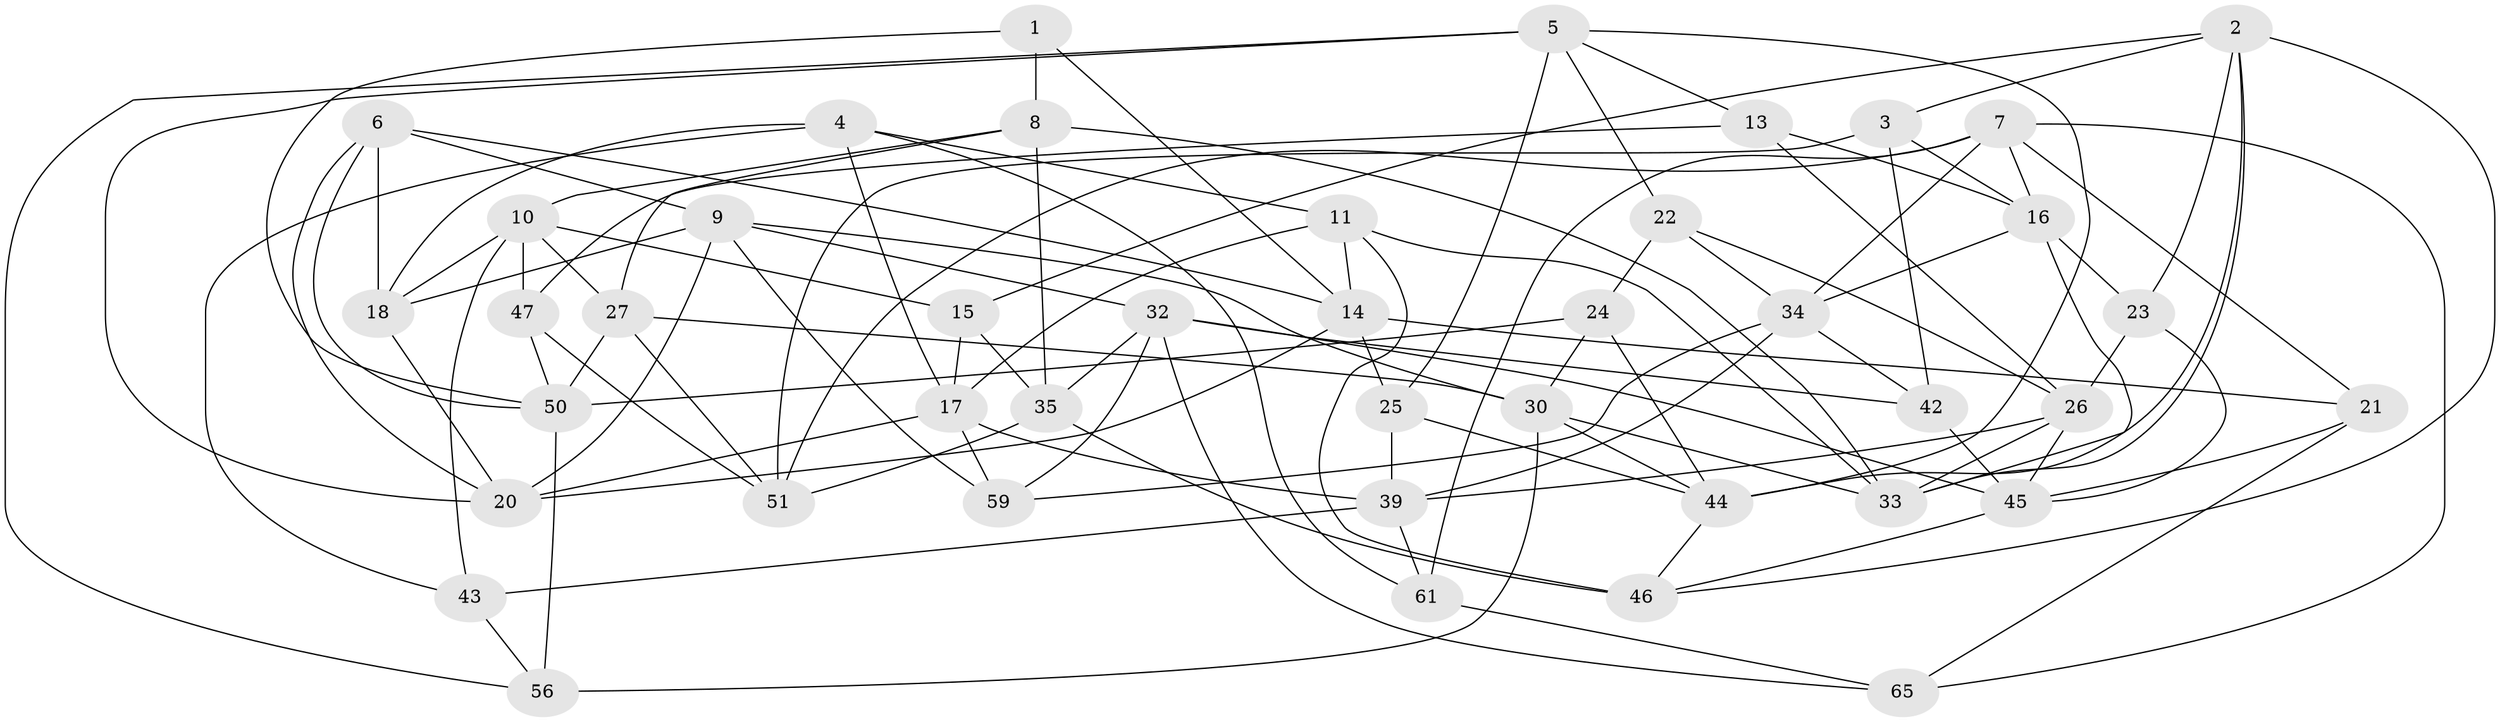 // Generated by graph-tools (version 1.1) at 2025/52/02/27/25 19:52:29]
// undirected, 43 vertices, 108 edges
graph export_dot {
graph [start="1"]
  node [color=gray90,style=filled];
  1;
  2 [super="+49"];
  3;
  4 [super="+37"];
  5 [super="+29"];
  6 [super="+36"];
  7 [super="+58"];
  8 [super="+12"];
  9 [super="+19"];
  10 [super="+69"];
  11 [super="+28"];
  13;
  14 [super="+63"];
  15;
  16 [super="+31"];
  17 [super="+38"];
  18 [super="+60"];
  20 [super="+57"];
  21;
  22;
  23;
  24;
  25;
  26 [super="+48"];
  27 [super="+62"];
  30 [super="+41"];
  32 [super="+55"];
  33 [super="+68"];
  34 [super="+53"];
  35 [super="+70"];
  39 [super="+40"];
  42;
  43;
  44 [super="+66"];
  45 [super="+52"];
  46 [super="+67"];
  47;
  50 [super="+54"];
  51 [super="+64"];
  56;
  59;
  61;
  65;
  1 -- 50;
  1 -- 14;
  1 -- 8 [weight=2];
  2 -- 15;
  2 -- 3;
  2 -- 44;
  2 -- 23;
  2 -- 33;
  2 -- 46;
  3 -- 51;
  3 -- 42;
  3 -- 16;
  4 -- 11 [weight=2];
  4 -- 43;
  4 -- 61;
  4 -- 18;
  4 -- 17;
  5 -- 22;
  5 -- 56;
  5 -- 20;
  5 -- 25;
  5 -- 13;
  5 -- 44;
  6 -- 20;
  6 -- 9;
  6 -- 18 [weight=2];
  6 -- 14;
  6 -- 50;
  7 -- 34;
  7 -- 65;
  7 -- 51;
  7 -- 16;
  7 -- 61;
  7 -- 21;
  8 -- 35;
  8 -- 27;
  8 -- 10;
  8 -- 33;
  9 -- 18;
  9 -- 59;
  9 -- 20;
  9 -- 30;
  9 -- 32;
  10 -- 47;
  10 -- 15;
  10 -- 43;
  10 -- 27;
  10 -- 18;
  11 -- 17;
  11 -- 46;
  11 -- 14;
  11 -- 33;
  13 -- 47;
  13 -- 16;
  13 -- 26;
  14 -- 21;
  14 -- 20;
  14 -- 25;
  15 -- 35;
  15 -- 17;
  16 -- 33;
  16 -- 23;
  16 -- 34;
  17 -- 39;
  17 -- 20;
  17 -- 59;
  18 -- 20;
  21 -- 45;
  21 -- 65;
  22 -- 34;
  22 -- 24;
  22 -- 26;
  23 -- 26;
  23 -- 45;
  24 -- 50;
  24 -- 44;
  24 -- 30;
  25 -- 39;
  25 -- 44;
  26 -- 33;
  26 -- 45;
  26 -- 39;
  27 -- 51 [weight=2];
  27 -- 30;
  27 -- 50;
  30 -- 56;
  30 -- 44;
  30 -- 33;
  32 -- 65;
  32 -- 35;
  32 -- 45;
  32 -- 42;
  32 -- 59;
  34 -- 39;
  34 -- 42;
  34 -- 59;
  35 -- 46 [weight=2];
  35 -- 51;
  39 -- 43;
  39 -- 61;
  42 -- 45;
  43 -- 56;
  44 -- 46;
  45 -- 46;
  47 -- 51;
  47 -- 50;
  50 -- 56;
  61 -- 65;
}
